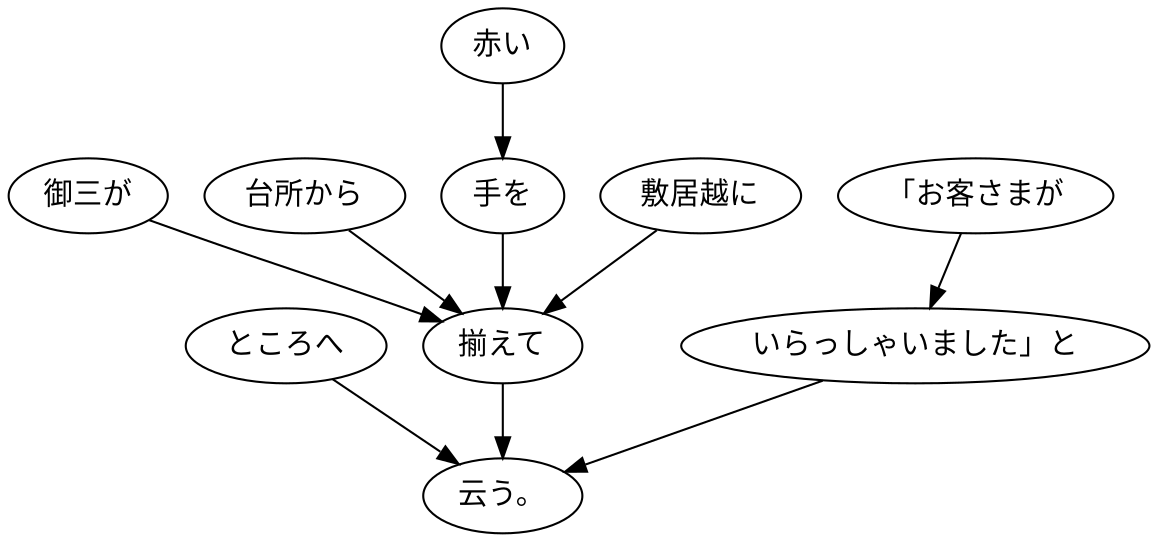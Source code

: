 digraph graph7151 {
	node0 [label="ところへ"];
	node1 [label="御三が"];
	node2 [label="台所から"];
	node3 [label="赤い"];
	node4 [label="手を"];
	node5 [label="敷居越に"];
	node6 [label="揃えて"];
	node7 [label="「お客さまが"];
	node8 [label="いらっしゃいました」と"];
	node9 [label="云う。"];
	node0 -> node9;
	node1 -> node6;
	node2 -> node6;
	node3 -> node4;
	node4 -> node6;
	node5 -> node6;
	node6 -> node9;
	node7 -> node8;
	node8 -> node9;
}
